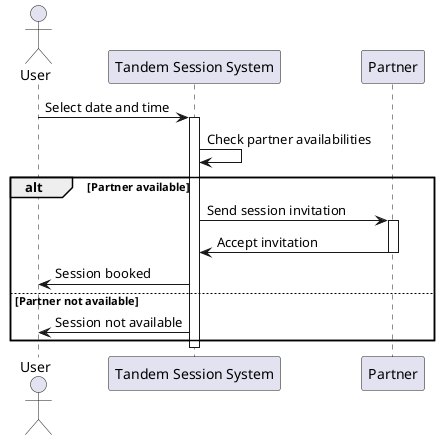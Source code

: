 @startuml

actor User
participant "Tandem Session System" as TSS
participant Partner

User -> TSS: Select date and time
activate TSS
TSS -> TSS: Check partner availabilities
alt Partner available
  TSS -> Partner: Send session invitation
  activate Partner
  Partner -> TSS: Accept invitation
  deactivate Partner
  TSS -> User: Session booked
else Partner not available
  TSS -> User: Session not available
end
deactivate TSS

@enduml

